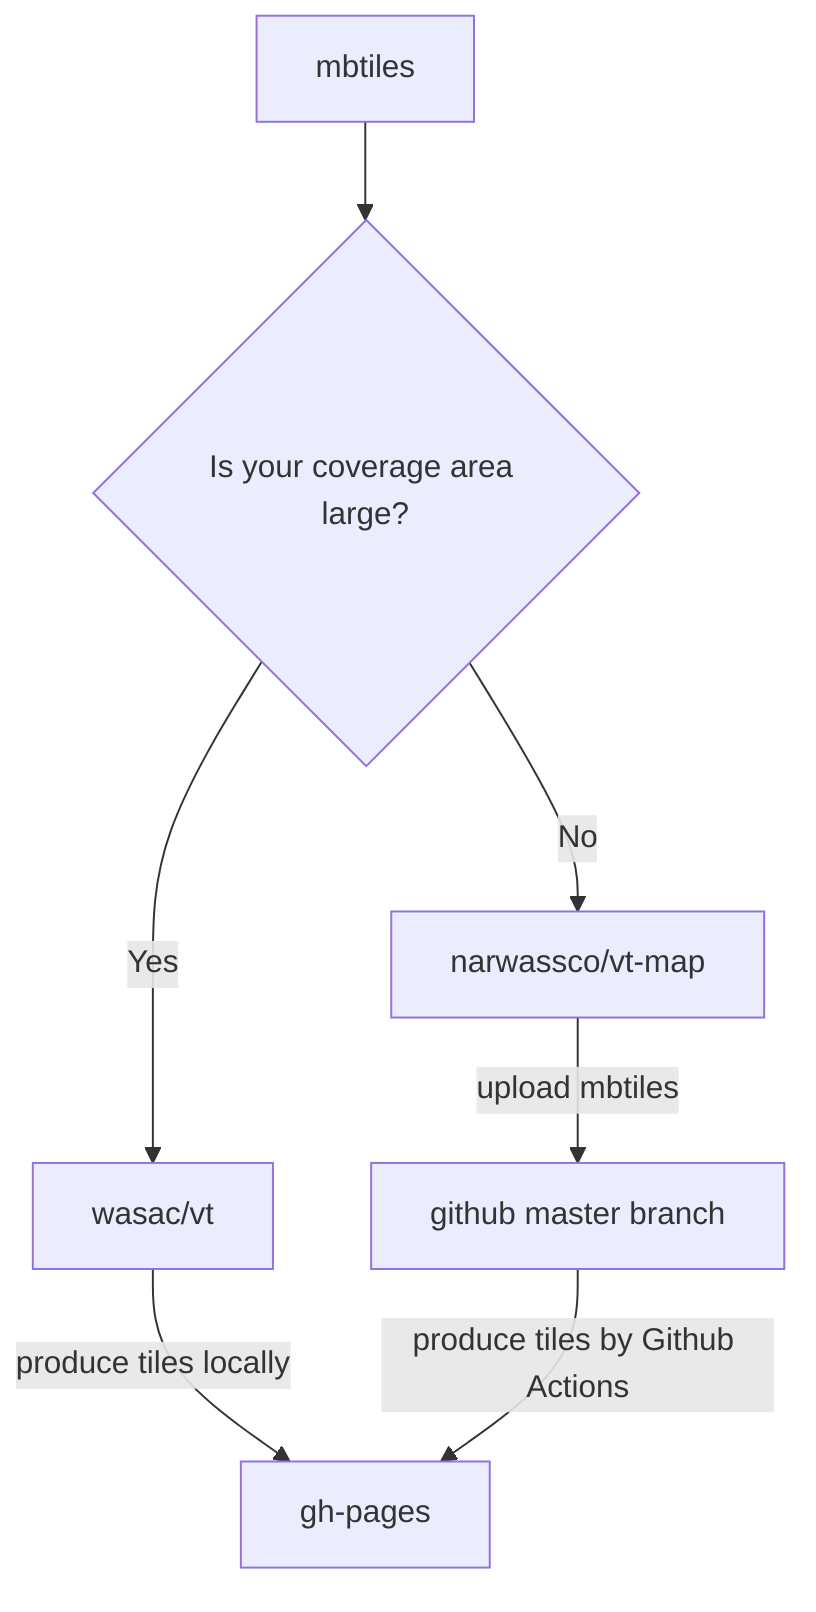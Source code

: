 graph TD
	A[mbtiles] --> B{Is your coverage area large?}
  B -->|Yes|C[wasac/vt]
	B -->|No| D[narwassco/vt-map]
  C -->|produce tiles locally|E[gh-pages]
  D -->|upload mbtiles|F[github master branch]
  F -->|produce tiles by Github Actions|E